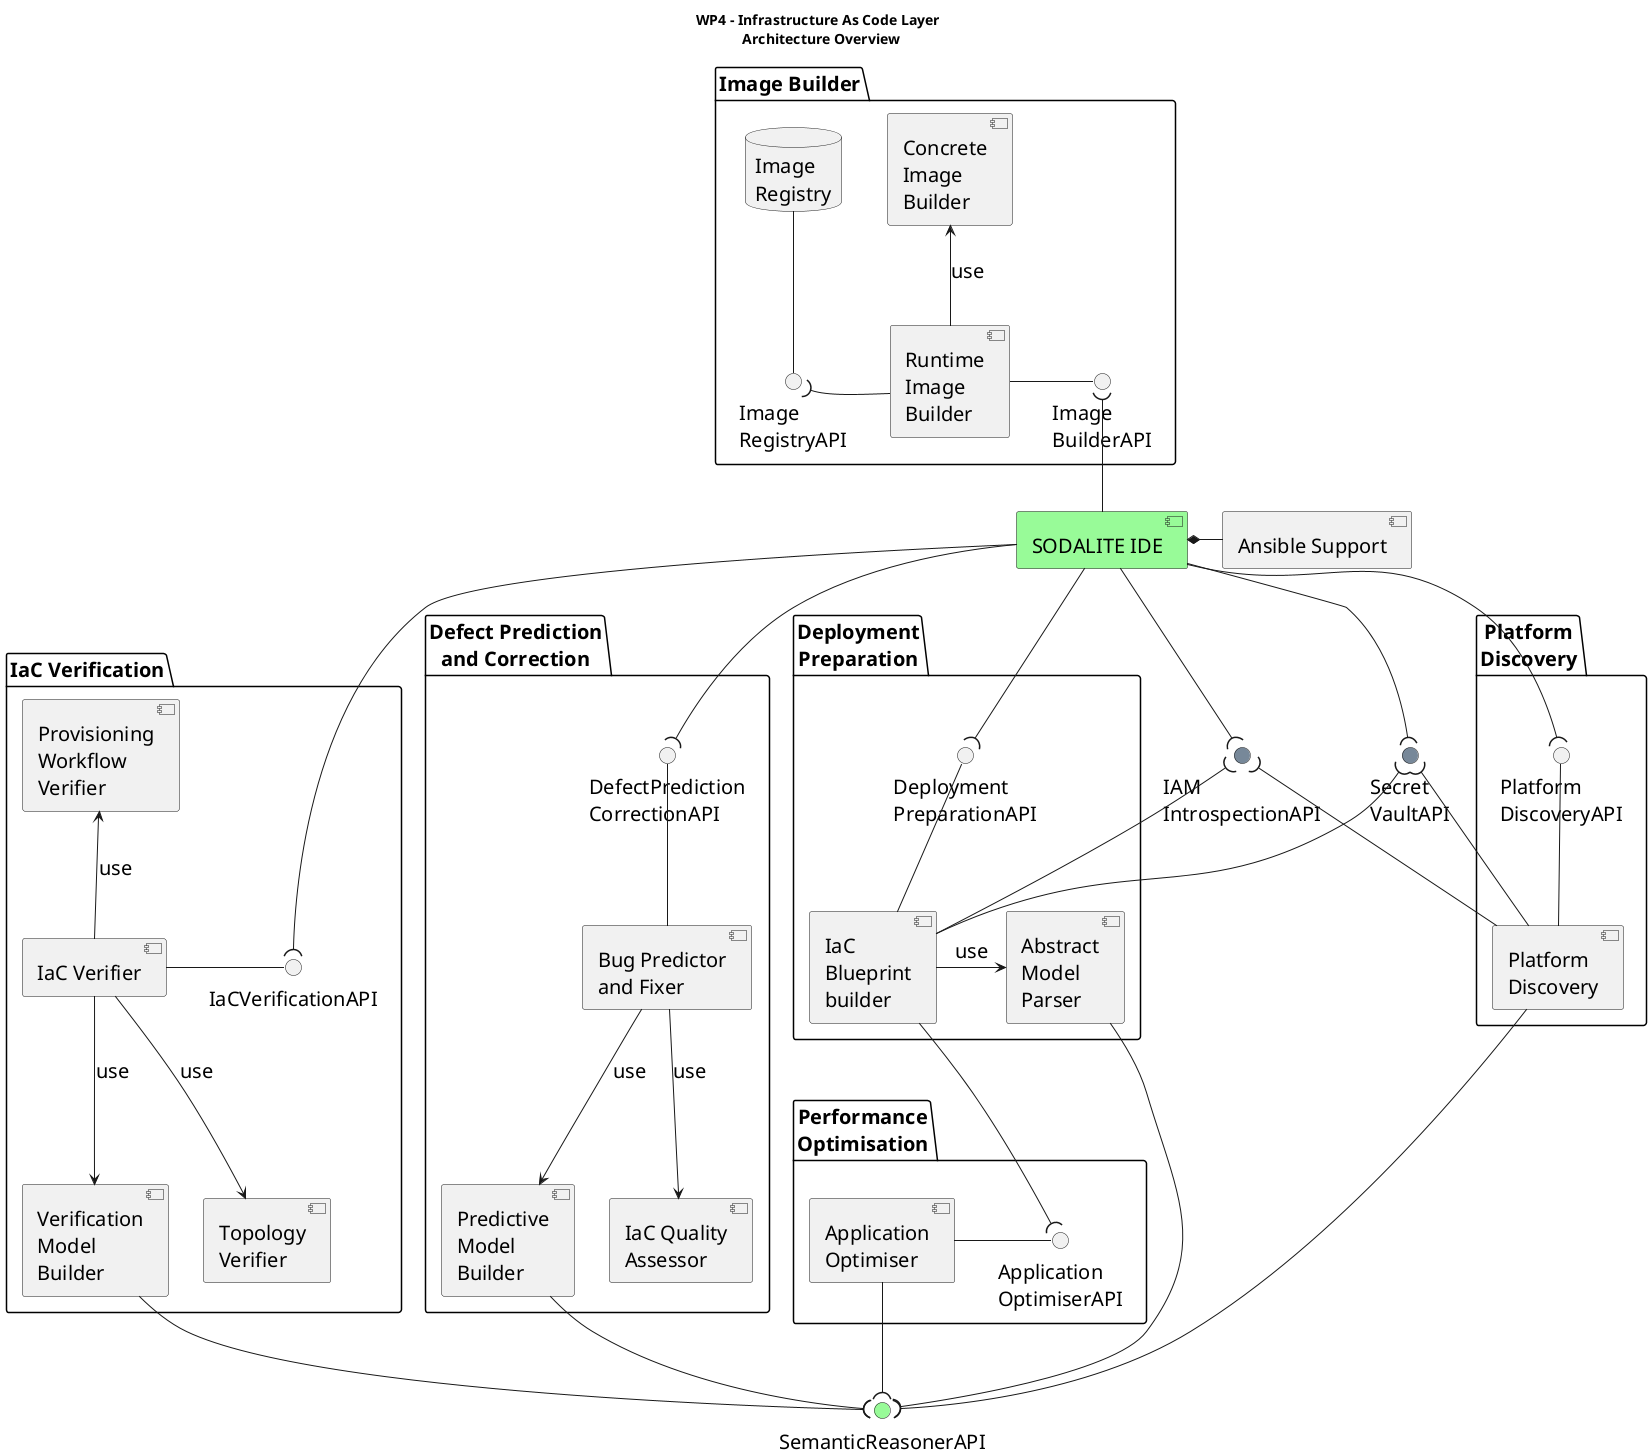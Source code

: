 @startuml

title WP4 - Infrastructure As Code Layer \n Architecture Overview

skinparam fixCircleLabelOverlapping true 
skinparam defaultFontSize 20

'reference to WP3
component "SODALITE IDE" as cSIDE #PaleGreen
component "Ansible Support" as cAnsible
cSIDE*-r-cAnsible


'security APIs
interface "SemanticReasonerAPI"  as repoEndpoint #PaleGreen

interface "Secret\nVaultAPI" as VaultAPI #LightSlateGrey
interface "IAM\nIntrospectionAPI" as iIAM #LightSlateGrey

'WP4 components and packages
package "Deployment\nPreparation" as pDP {
    component [Abstract\nModel\nParser] as cAbstractModelParser
    component [IaC\nBlueprint\nbuilder] as cIaCBlueprintBuilder
    cIaCBlueprintBuilder -r-> cAbstractModelParser:use
    interface "Deployment\nPreparationAPI"  as iBluePrintGeneratorAPI
    cIaCBlueprintBuilder -u- iBluePrintGeneratorAPI    
}

package "Image Builder" {
    component [Runtime\nImage\nBuilder] as cRuntimeImageBuilder
    component [Concrete\nImage\nBuilder] as cConcreteImageBuilder
    interface "Image\nBuilderAPI"  as iRuntimeImageBuilder
    database "Image\nRegistry" as dIR
    interface "Image\nRegistryAPI" as iIRDataAccess
    cRuntimeImageBuilder -r- iRuntimeImageBuilder
    cRuntimeImageBuilder -u-> cConcreteImageBuilder:use
    dIR -- iIRDataAccess
    cRuntimeImageBuilder -l-( iIRDataAccess
}

package "IaC Verification" as pIV {
    component [IaC Verifier] as cIaCVerifier
    interface "IaCVerificationAPI"  as iIaCVerifier
    cIaCVerifier -r- iIaCVerifier
    component [Verification\nModel\nBuilder] as cVerificationModelBuilder
    component [Topology\nVerifier] as cTopologyVerifier
    component [Provisioning\nWorkflow\nVerifier] as cProvisioningWorkflowVerifier
    cIaCVerifier -d-> cVerificationModelBuilder:use
    cIaCVerifier -d-> cTopologyVerifier:use
    cIaCVerifier -u-> cProvisioningWorkflowVerifier:use
}

package "Defect Prediction\nand Correction" as pDPC {
    component [Bug Predictor\nand Fixer ] as cBugPredictorAndFixer
    interface "DefectPrediction\nCorrectionAPI"  as iBugPredictorAndFixer
    cBugPredictorAndFixer -u- iBugPredictorAndFixer
    component [Predictive\nModel\nBuilder] as cPredictiveModelBuilder
    component [IaC Quality\nAssessor] as cIaCQualityAssessor
    cBugPredictorAndFixer --> cIaCQualityAssessor:use
    cBugPredictorAndFixer --> cPredictiveModelBuilder:use
}

package "Performance\nOptimisation" as packagePO {
    component "Application\nOptimiser" as cApplicationOptimiser
    interface "Application\nOptimiserAPI"  as iApplicationOptimiser
    cApplicationOptimiser -r- iApplicationOptimiser
}


package "Platform\nDiscovery" as packagePD {
    component "Platform\nDiscovery" as cPlatformDiscovery
    interface "Platform\nDiscoveryAPI"  as iPlatformDiscovery
    cPlatformDiscovery -u- iPlatformDiscovery
}

cAbstractModelParser -d-( repoEndpoint
cSIDE -d-( iBluePrintGeneratorAPI
cSIDE -d-( iIaCVerifier
cSIDE -d-( iBugPredictorAndFixer
cSIDE -d-( iPlatformDiscovery
cSIDE -d-( iIAM
cSIDE -d-( VaultAPI

cIaCBlueprintBuilder -d-( iApplicationOptimiser
cSIDE -u-( iRuntimeImageBuilder

cPredictiveModelBuilder -d-( repoEndpoint
cVerificationModelBuilder -d-( repoEndpoint
cApplicationOptimiser -d-( repoEndpoint
cPlatformDiscovery -d-( repoEndpoint

cPlatformDiscovery -u-( iIAM
cPlatformDiscovery -u-( VaultAPI
cIaCBlueprintBuilder -u-( iIAM
cIaCBlueprintBuilder -u-( VaultAPI
@enduml